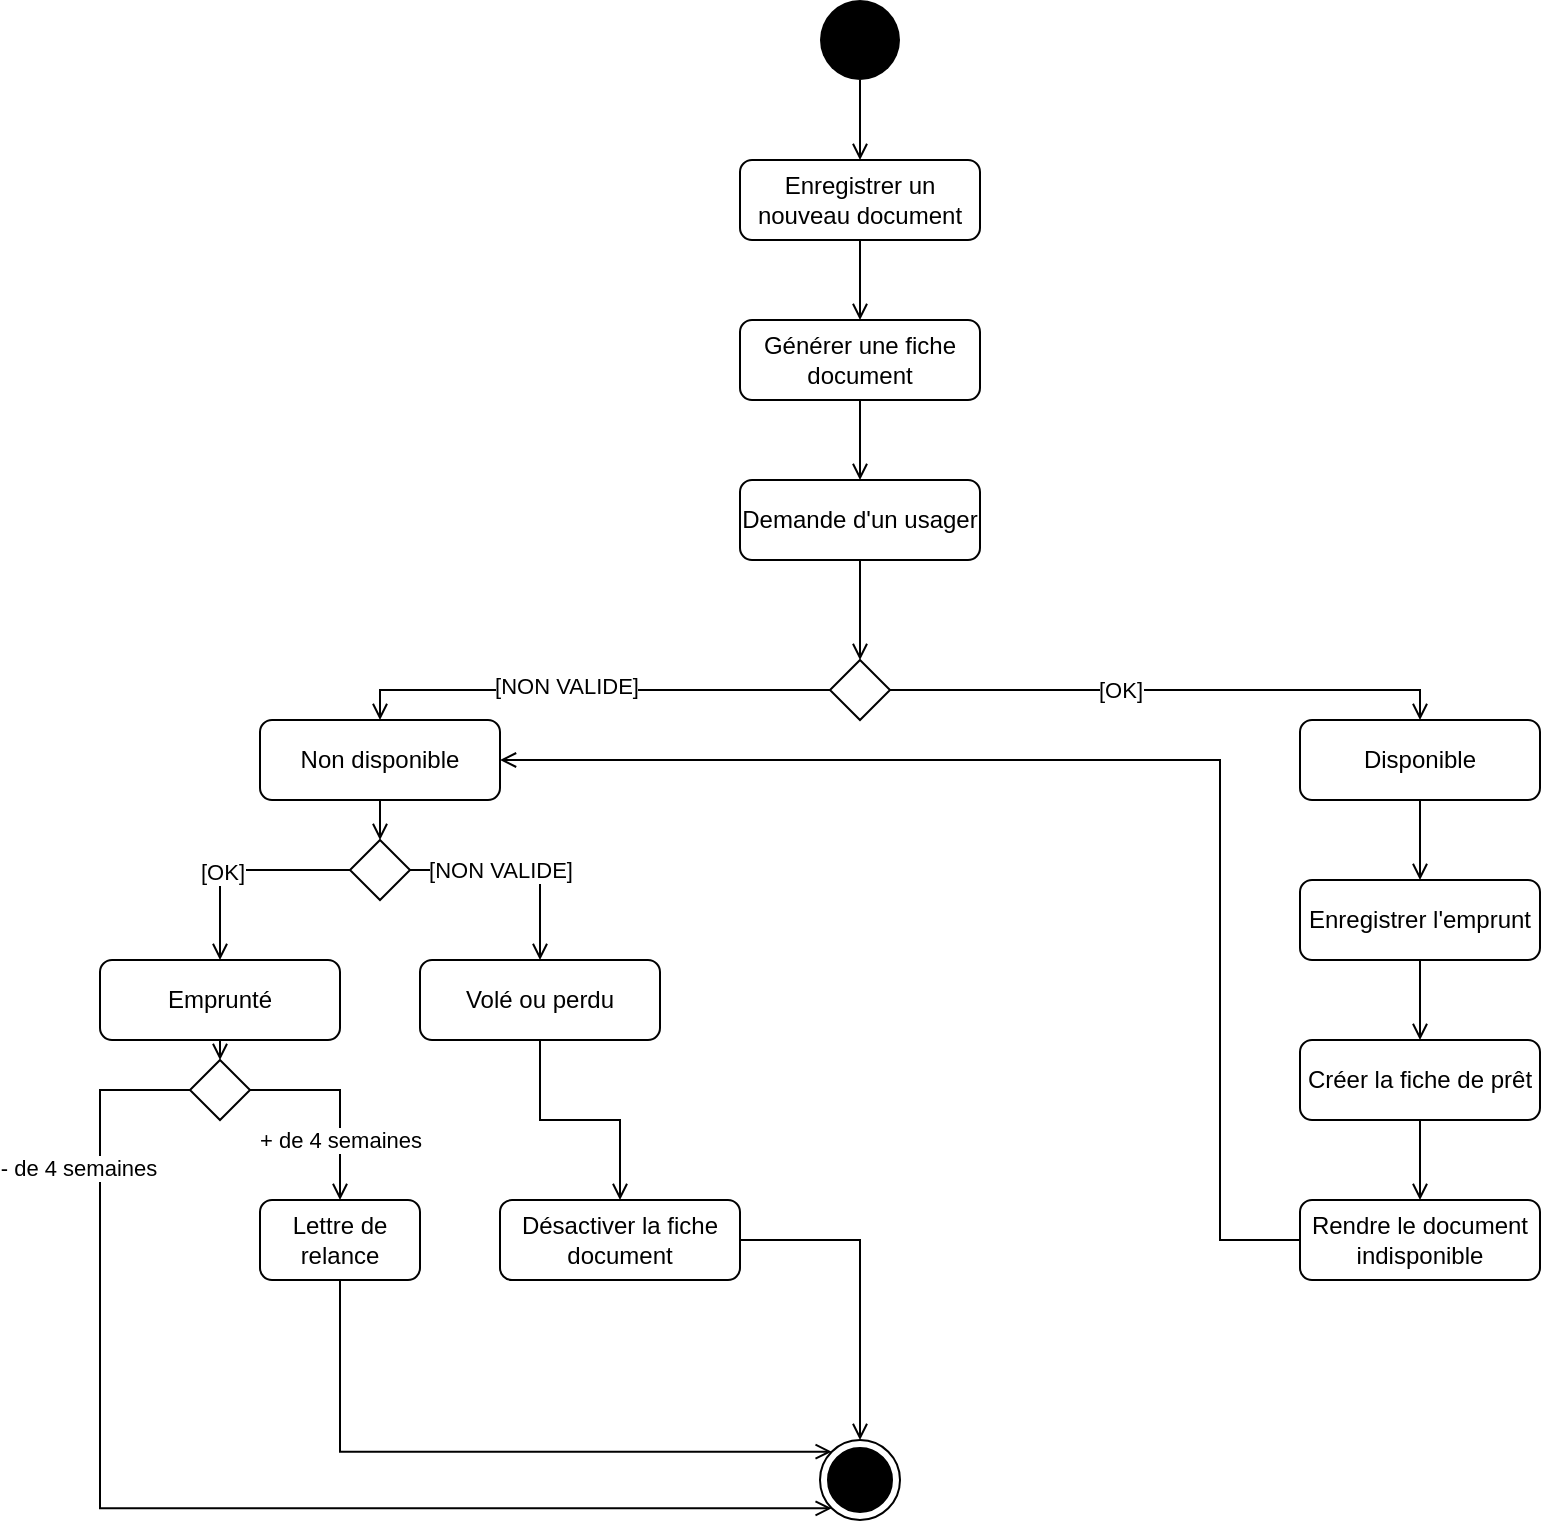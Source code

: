 <mxfile version="13.10.1" type="device"><diagram id="ZZNzZ1I5d9jw-bMe2Ko0" name="Page-1"><mxGraphModel dx="1865" dy="580" grid="1" gridSize="10" guides="1" tooltips="1" connect="1" arrows="1" fold="1" page="1" pageScale="1" pageWidth="827" pageHeight="1169" math="0" shadow="0"><root><mxCell id="0"/><mxCell id="1" parent="0"/><mxCell id="OAtxaEWxNDJWVm9QqnsR-3" value="" style="edgeStyle=orthogonalEdgeStyle;rounded=0;orthogonalLoop=1;jettySize=auto;html=1;endArrow=open;endFill=0;" edge="1" parent="1" source="OAtxaEWxNDJWVm9QqnsR-1" target="OAtxaEWxNDJWVm9QqnsR-2"><mxGeometry relative="1" as="geometry"/></mxCell><mxCell id="OAtxaEWxNDJWVm9QqnsR-1" value="" style="ellipse;fillColor=#000000;strokeColor=none;" vertex="1" parent="1"><mxGeometry x="400" width="40" height="40" as="geometry"/></mxCell><mxCell id="OAtxaEWxNDJWVm9QqnsR-5" value="" style="edgeStyle=orthogonalEdgeStyle;rounded=0;orthogonalLoop=1;jettySize=auto;html=1;endArrow=open;endFill=0;" edge="1" parent="1" source="OAtxaEWxNDJWVm9QqnsR-2" target="OAtxaEWxNDJWVm9QqnsR-4"><mxGeometry relative="1" as="geometry"/></mxCell><mxCell id="OAtxaEWxNDJWVm9QqnsR-2" value="Enregistrer un nouveau document" style="rounded=1;whiteSpace=wrap;html=1;" vertex="1" parent="1"><mxGeometry x="360" y="80" width="120" height="40" as="geometry"/></mxCell><mxCell id="OAtxaEWxNDJWVm9QqnsR-11" value="" style="edgeStyle=orthogonalEdgeStyle;rounded=0;orthogonalLoop=1;jettySize=auto;html=1;endArrow=open;endFill=0;" edge="1" parent="1" source="OAtxaEWxNDJWVm9QqnsR-4"><mxGeometry relative="1" as="geometry"><mxPoint x="420" y="240" as="targetPoint"/></mxGeometry></mxCell><mxCell id="OAtxaEWxNDJWVm9QqnsR-4" value="Générer une fiche document" style="rounded=1;whiteSpace=wrap;html=1;" vertex="1" parent="1"><mxGeometry x="360" y="160" width="120" height="40" as="geometry"/></mxCell><mxCell id="OAtxaEWxNDJWVm9QqnsR-25" value="" style="edgeStyle=orthogonalEdgeStyle;rounded=0;orthogonalLoop=1;jettySize=auto;html=1;startArrow=none;startFill=0;endArrow=open;endFill=0;strokeColor=#000000;" edge="1" parent="1" source="OAtxaEWxNDJWVm9QqnsR-21" target="OAtxaEWxNDJWVm9QqnsR-24"><mxGeometry relative="1" as="geometry"/></mxCell><mxCell id="OAtxaEWxNDJWVm9QqnsR-21" value="Demande d'un usager" style="rounded=1;whiteSpace=wrap;html=1;" vertex="1" parent="1"><mxGeometry x="360" y="240" width="120" height="40" as="geometry"/></mxCell><mxCell id="OAtxaEWxNDJWVm9QqnsR-30" style="edgeStyle=orthogonalEdgeStyle;rounded=0;orthogonalLoop=1;jettySize=auto;html=1;exitX=0;exitY=0.5;exitDx=0;exitDy=0;entryX=0.5;entryY=0;entryDx=0;entryDy=0;startArrow=none;startFill=0;endArrow=open;endFill=0;strokeColor=#000000;" edge="1" parent="1" source="OAtxaEWxNDJWVm9QqnsR-24" target="OAtxaEWxNDJWVm9QqnsR-27"><mxGeometry relative="1" as="geometry"><Array as="points"><mxPoint x="180" y="345"/></Array></mxGeometry></mxCell><mxCell id="OAtxaEWxNDJWVm9QqnsR-60" value="[NON VALIDE]" style="edgeLabel;html=1;align=center;verticalAlign=middle;resizable=0;points=[];" vertex="1" connectable="0" parent="OAtxaEWxNDJWVm9QqnsR-30"><mxGeometry x="0.098" y="-2" relative="1" as="geometry"><mxPoint as="offset"/></mxGeometry></mxCell><mxCell id="OAtxaEWxNDJWVm9QqnsR-36" style="edgeStyle=orthogonalEdgeStyle;rounded=0;orthogonalLoop=1;jettySize=auto;html=1;exitX=1;exitY=0.5;exitDx=0;exitDy=0;entryX=0.5;entryY=0;entryDx=0;entryDy=0;startArrow=none;startFill=0;endArrow=open;endFill=0;strokeColor=#000000;" edge="1" parent="1" source="OAtxaEWxNDJWVm9QqnsR-24" target="OAtxaEWxNDJWVm9QqnsR-26"><mxGeometry relative="1" as="geometry"><Array as="points"><mxPoint x="700" y="345"/></Array></mxGeometry></mxCell><mxCell id="OAtxaEWxNDJWVm9QqnsR-61" value="[OK]" style="edgeLabel;html=1;align=center;verticalAlign=middle;resizable=0;points=[];" vertex="1" connectable="0" parent="OAtxaEWxNDJWVm9QqnsR-36"><mxGeometry x="-0.177" relative="1" as="geometry"><mxPoint as="offset"/></mxGeometry></mxCell><mxCell id="OAtxaEWxNDJWVm9QqnsR-24" value="" style="rhombus;strokeColor=#000000;strokeWidth=1;" vertex="1" parent="1"><mxGeometry x="405" y="330" width="30" height="30" as="geometry"/></mxCell><mxCell id="OAtxaEWxNDJWVm9QqnsR-49" value="" style="edgeStyle=orthogonalEdgeStyle;rounded=0;orthogonalLoop=1;jettySize=auto;html=1;startArrow=none;startFill=0;endArrow=open;endFill=0;strokeColor=#000000;entryX=0.5;entryY=0;entryDx=0;entryDy=0;" edge="1" parent="1" source="OAtxaEWxNDJWVm9QqnsR-26" target="OAtxaEWxNDJWVm9QqnsR-57"><mxGeometry relative="1" as="geometry"/></mxCell><mxCell id="OAtxaEWxNDJWVm9QqnsR-26" value="Disponible" style="rounded=1;whiteSpace=wrap;html=1;" vertex="1" parent="1"><mxGeometry x="640" y="360" width="120" height="40" as="geometry"/></mxCell><mxCell id="OAtxaEWxNDJWVm9QqnsR-33" style="edgeStyle=orthogonalEdgeStyle;rounded=0;orthogonalLoop=1;jettySize=auto;html=1;exitX=0.5;exitY=1;exitDx=0;exitDy=0;entryX=0.5;entryY=0;entryDx=0;entryDy=0;startArrow=none;startFill=0;endArrow=open;endFill=0;strokeColor=#000000;" edge="1" parent="1" source="OAtxaEWxNDJWVm9QqnsR-27" target="OAtxaEWxNDJWVm9QqnsR-31"><mxGeometry relative="1" as="geometry"/></mxCell><mxCell id="OAtxaEWxNDJWVm9QqnsR-27" value="Non disponible" style="rounded=1;whiteSpace=wrap;html=1;" vertex="1" parent="1"><mxGeometry x="120" y="360" width="120" height="40" as="geometry"/></mxCell><mxCell id="OAtxaEWxNDJWVm9QqnsR-40" style="edgeStyle=orthogonalEdgeStyle;rounded=0;orthogonalLoop=1;jettySize=auto;html=1;exitX=0.5;exitY=1;exitDx=0;exitDy=0;entryX=0.5;entryY=0;entryDx=0;entryDy=0;startArrow=none;startFill=0;endArrow=open;endFill=0;strokeColor=#000000;" edge="1" parent="1" source="OAtxaEWxNDJWVm9QqnsR-28" target="OAtxaEWxNDJWVm9QqnsR-39"><mxGeometry relative="1" as="geometry"/></mxCell><mxCell id="OAtxaEWxNDJWVm9QqnsR-28" value="Emprunté" style="rounded=1;whiteSpace=wrap;html=1;" vertex="1" parent="1"><mxGeometry x="40" y="480" width="120" height="40" as="geometry"/></mxCell><mxCell id="OAtxaEWxNDJWVm9QqnsR-38" style="edgeStyle=orthogonalEdgeStyle;rounded=0;orthogonalLoop=1;jettySize=auto;html=1;exitX=0.5;exitY=1;exitDx=0;exitDy=0;entryX=0.5;entryY=0;entryDx=0;entryDy=0;startArrow=none;startFill=0;endArrow=open;endFill=0;strokeColor=#000000;" edge="1" parent="1" source="OAtxaEWxNDJWVm9QqnsR-29" target="OAtxaEWxNDJWVm9QqnsR-37"><mxGeometry relative="1" as="geometry"/></mxCell><mxCell id="OAtxaEWxNDJWVm9QqnsR-29" value="Volé ou perdu" style="rounded=1;whiteSpace=wrap;html=1;" vertex="1" parent="1"><mxGeometry x="200" y="480" width="120" height="40" as="geometry"/></mxCell><mxCell id="OAtxaEWxNDJWVm9QqnsR-34" style="edgeStyle=orthogonalEdgeStyle;rounded=0;orthogonalLoop=1;jettySize=auto;html=1;exitX=0;exitY=0.5;exitDx=0;exitDy=0;entryX=0.5;entryY=0;entryDx=0;entryDy=0;startArrow=none;startFill=0;endArrow=open;endFill=0;strokeColor=#000000;" edge="1" parent="1" source="OAtxaEWxNDJWVm9QqnsR-31" target="OAtxaEWxNDJWVm9QqnsR-28"><mxGeometry relative="1" as="geometry"/></mxCell><mxCell id="OAtxaEWxNDJWVm9QqnsR-62" value="[OK]" style="edgeLabel;html=1;align=center;verticalAlign=middle;resizable=0;points=[];" vertex="1" connectable="0" parent="OAtxaEWxNDJWVm9QqnsR-34"><mxGeometry x="0.164" y="1" relative="1" as="geometry"><mxPoint as="offset"/></mxGeometry></mxCell><mxCell id="OAtxaEWxNDJWVm9QqnsR-35" style="edgeStyle=orthogonalEdgeStyle;rounded=0;orthogonalLoop=1;jettySize=auto;html=1;exitX=1;exitY=0.5;exitDx=0;exitDy=0;startArrow=none;startFill=0;endArrow=open;endFill=0;strokeColor=#000000;" edge="1" parent="1" source="OAtxaEWxNDJWVm9QqnsR-31" target="OAtxaEWxNDJWVm9QqnsR-29"><mxGeometry relative="1" as="geometry"/></mxCell><mxCell id="OAtxaEWxNDJWVm9QqnsR-63" value="[NON VALIDE]" style="edgeLabel;html=1;align=center;verticalAlign=middle;resizable=0;points=[];" vertex="1" connectable="0" parent="OAtxaEWxNDJWVm9QqnsR-35"><mxGeometry x="0.091" y="-1" relative="1" as="geometry"><mxPoint x="-15" y="-1" as="offset"/></mxGeometry></mxCell><mxCell id="OAtxaEWxNDJWVm9QqnsR-31" value="" style="rhombus;strokeColor=#000000;strokeWidth=1;" vertex="1" parent="1"><mxGeometry x="165" y="420" width="30" height="30" as="geometry"/></mxCell><mxCell id="OAtxaEWxNDJWVm9QqnsR-53" style="edgeStyle=orthogonalEdgeStyle;rounded=0;orthogonalLoop=1;jettySize=auto;html=1;exitX=1;exitY=0.5;exitDx=0;exitDy=0;entryX=0.5;entryY=0;entryDx=0;entryDy=0;startArrow=none;startFill=0;endArrow=open;endFill=0;strokeColor=#000000;" edge="1" parent="1" source="OAtxaEWxNDJWVm9QqnsR-37" target="OAtxaEWxNDJWVm9QqnsR-45"><mxGeometry relative="1" as="geometry"/></mxCell><mxCell id="OAtxaEWxNDJWVm9QqnsR-37" value="Désactiver la fiche document" style="rounded=1;whiteSpace=wrap;html=1;" vertex="1" parent="1"><mxGeometry x="240" y="600" width="120" height="40" as="geometry"/></mxCell><mxCell id="OAtxaEWxNDJWVm9QqnsR-43" style="edgeStyle=orthogonalEdgeStyle;rounded=0;orthogonalLoop=1;jettySize=auto;html=1;exitX=0;exitY=0.5;exitDx=0;exitDy=0;entryX=0;entryY=1;entryDx=0;entryDy=0;startArrow=none;startFill=0;endArrow=open;endFill=0;strokeColor=#000000;" edge="1" parent="1" source="OAtxaEWxNDJWVm9QqnsR-39" target="OAtxaEWxNDJWVm9QqnsR-45"><mxGeometry relative="1" as="geometry"><mxPoint x="40" y="560" as="targetPoint"/><Array as="points"><mxPoint x="40" y="545"/><mxPoint x="40" y="754"/></Array></mxGeometry></mxCell><mxCell id="OAtxaEWxNDJWVm9QqnsR-46" value="- de 4 semaines" style="edgeLabel;html=1;align=center;verticalAlign=middle;resizable=0;points=[];" vertex="1" connectable="0" parent="OAtxaEWxNDJWVm9QqnsR-43"><mxGeometry x="0.08" y="-1" relative="1" as="geometry"><mxPoint x="-92" y="-171" as="offset"/></mxGeometry></mxCell><mxCell id="OAtxaEWxNDJWVm9QqnsR-44" style="edgeStyle=orthogonalEdgeStyle;rounded=0;orthogonalLoop=1;jettySize=auto;html=1;exitX=1;exitY=0.5;exitDx=0;exitDy=0;entryX=0.5;entryY=0;entryDx=0;entryDy=0;startArrow=none;startFill=0;endArrow=open;endFill=0;strokeColor=#000000;" edge="1" parent="1" source="OAtxaEWxNDJWVm9QqnsR-39" target="OAtxaEWxNDJWVm9QqnsR-41"><mxGeometry relative="1" as="geometry"><Array as="points"><mxPoint x="160" y="545"/></Array></mxGeometry></mxCell><mxCell id="OAtxaEWxNDJWVm9QqnsR-39" value="" style="rhombus;strokeColor=#000000;strokeWidth=1;" vertex="1" parent="1"><mxGeometry x="85" y="530" width="30" height="30" as="geometry"/></mxCell><mxCell id="OAtxaEWxNDJWVm9QqnsR-52" style="edgeStyle=orthogonalEdgeStyle;rounded=0;orthogonalLoop=1;jettySize=auto;html=1;exitX=0.5;exitY=1;exitDx=0;exitDy=0;startArrow=none;startFill=0;endArrow=open;endFill=0;strokeColor=#000000;entryX=0;entryY=0;entryDx=0;entryDy=0;" edge="1" parent="1" source="OAtxaEWxNDJWVm9QqnsR-41" target="OAtxaEWxNDJWVm9QqnsR-45"><mxGeometry relative="1" as="geometry"><mxPoint x="400" y="720" as="targetPoint"/><Array as="points"><mxPoint x="160" y="726"/></Array></mxGeometry></mxCell><mxCell id="OAtxaEWxNDJWVm9QqnsR-41" value="Lettre de relance" style="rounded=1;whiteSpace=wrap;html=1;" vertex="1" parent="1"><mxGeometry x="120" y="600" width="80" height="40" as="geometry"/></mxCell><mxCell id="OAtxaEWxNDJWVm9QqnsR-45" value="" style="ellipse;html=1;shape=endState;fillColor=#000000;strokeColor=#000000;" vertex="1" parent="1"><mxGeometry x="400" y="720" width="40" height="40" as="geometry"/></mxCell><mxCell id="OAtxaEWxNDJWVm9QqnsR-47" value="+ de 4 semaines" style="edgeLabel;html=1;align=center;verticalAlign=middle;resizable=0;points=[];" vertex="1" connectable="0" parent="1"><mxGeometry x="160" y="570" as="geometry"/></mxCell><mxCell id="OAtxaEWxNDJWVm9QqnsR-55" value="" style="edgeStyle=orthogonalEdgeStyle;rounded=0;orthogonalLoop=1;jettySize=auto;html=1;startArrow=none;startFill=0;endArrow=open;endFill=0;strokeColor=#000000;" edge="1" parent="1" source="OAtxaEWxNDJWVm9QqnsR-48" target="OAtxaEWxNDJWVm9QqnsR-54"><mxGeometry relative="1" as="geometry"/></mxCell><mxCell id="OAtxaEWxNDJWVm9QqnsR-48" value="Créer la fiche de prêt" style="rounded=1;whiteSpace=wrap;html=1;" vertex="1" parent="1"><mxGeometry x="640" y="520" width="120" height="40" as="geometry"/></mxCell><mxCell id="OAtxaEWxNDJWVm9QqnsR-56" style="edgeStyle=orthogonalEdgeStyle;rounded=0;orthogonalLoop=1;jettySize=auto;html=1;exitX=0;exitY=0.5;exitDx=0;exitDy=0;entryX=1;entryY=0.5;entryDx=0;entryDy=0;startArrow=none;startFill=0;endArrow=open;endFill=0;strokeColor=#000000;" edge="1" parent="1" source="OAtxaEWxNDJWVm9QqnsR-54" target="OAtxaEWxNDJWVm9QqnsR-27"><mxGeometry relative="1" as="geometry"><Array as="points"><mxPoint x="600" y="620"/><mxPoint x="600" y="380"/></Array></mxGeometry></mxCell><mxCell id="OAtxaEWxNDJWVm9QqnsR-54" value="Rendre le document indisponible" style="rounded=1;whiteSpace=wrap;html=1;" vertex="1" parent="1"><mxGeometry x="640" y="600" width="120" height="40" as="geometry"/></mxCell><mxCell id="OAtxaEWxNDJWVm9QqnsR-59" value="" style="edgeStyle=orthogonalEdgeStyle;rounded=0;orthogonalLoop=1;jettySize=auto;html=1;startArrow=none;startFill=0;endArrow=open;endFill=0;strokeColor=#000000;entryX=0.5;entryY=0;entryDx=0;entryDy=0;" edge="1" parent="1" source="OAtxaEWxNDJWVm9QqnsR-57" target="OAtxaEWxNDJWVm9QqnsR-48"><mxGeometry relative="1" as="geometry"><mxPoint x="700" y="510" as="targetPoint"/></mxGeometry></mxCell><mxCell id="OAtxaEWxNDJWVm9QqnsR-57" value="Enregistrer l'emprunt" style="rounded=1;whiteSpace=wrap;html=1;" vertex="1" parent="1"><mxGeometry x="640" y="440" width="120" height="40" as="geometry"/></mxCell></root></mxGraphModel></diagram></mxfile>